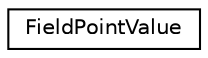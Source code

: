 digraph "Graphical Class Hierarchy"
{
  edge [fontname="Helvetica",fontsize="10",labelfontname="Helvetica",labelfontsize="10"];
  node [fontname="Helvetica",fontsize="10",shape=record];
  rankdir="LR";
  Node1 [label="FieldPointValue",height=0.2,width=0.4,color="black", fillcolor="white", style="filled",URL="$classFieldPointValue.html"];
}
